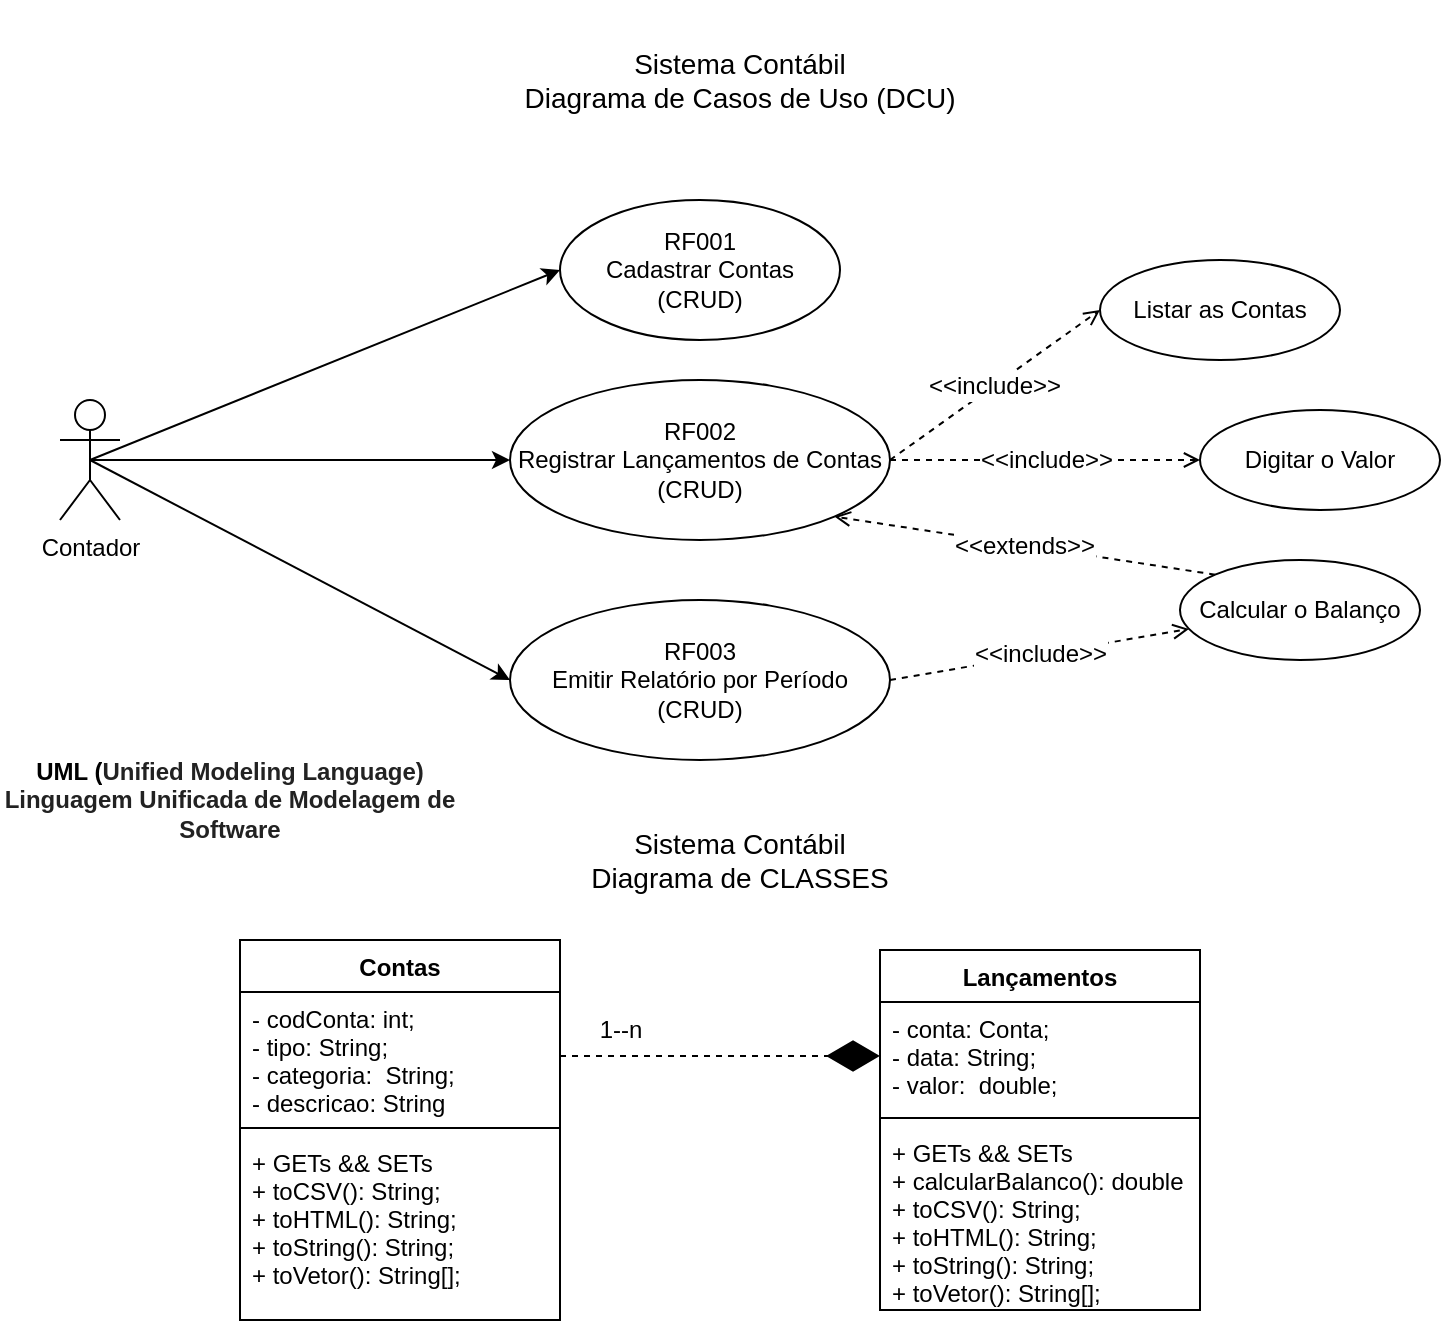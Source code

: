 <mxfile version="13.6.2" type="device"><diagram id="nl8Mfb_YzMpicMV9AHJn" name="Page-1"><mxGraphModel dx="868" dy="450" grid="1" gridSize="10" guides="1" tooltips="1" connect="1" arrows="1" fold="1" page="1" pageScale="1" pageWidth="827" pageHeight="1169" math="0" shadow="0"><root><mxCell id="0"/><mxCell id="1" parent="0"/><mxCell id="ft-fTS0CKnuqMV_DOY0M-9" style="edgeStyle=none;rounded=0;orthogonalLoop=1;jettySize=auto;html=1;exitX=0.5;exitY=0.5;exitDx=0;exitDy=0;exitPerimeter=0;entryX=0;entryY=0.5;entryDx=0;entryDy=0;fontSize=14;" edge="1" parent="1" source="ft-fTS0CKnuqMV_DOY0M-1" target="ft-fTS0CKnuqMV_DOY0M-4"><mxGeometry relative="1" as="geometry"/></mxCell><mxCell id="ft-fTS0CKnuqMV_DOY0M-10" style="edgeStyle=none;rounded=0;orthogonalLoop=1;jettySize=auto;html=1;exitX=0.5;exitY=0.5;exitDx=0;exitDy=0;exitPerimeter=0;entryX=0;entryY=0.5;entryDx=0;entryDy=0;fontSize=14;" edge="1" parent="1" source="ft-fTS0CKnuqMV_DOY0M-1" target="ft-fTS0CKnuqMV_DOY0M-5"><mxGeometry relative="1" as="geometry"/></mxCell><mxCell id="ft-fTS0CKnuqMV_DOY0M-12" style="edgeStyle=none;rounded=0;orthogonalLoop=1;jettySize=auto;html=1;exitX=0.5;exitY=0.5;exitDx=0;exitDy=0;exitPerimeter=0;entryX=0;entryY=0.5;entryDx=0;entryDy=0;fontSize=14;" edge="1" parent="1" source="ft-fTS0CKnuqMV_DOY0M-1" target="ft-fTS0CKnuqMV_DOY0M-11"><mxGeometry relative="1" as="geometry"/></mxCell><mxCell id="ft-fTS0CKnuqMV_DOY0M-1" value="Contador" style="shape=umlActor;verticalLabelPosition=bottom;verticalAlign=top;html=1;" vertex="1" parent="1"><mxGeometry x="80" y="300" width="30" height="60" as="geometry"/></mxCell><mxCell id="ft-fTS0CKnuqMV_DOY0M-2" value="Sistema Contábil&lt;br style=&quot;font-size: 14px;&quot;&gt;Diagrama de Casos de Uso (DCU)" style="text;html=1;strokeColor=none;fillColor=none;align=center;verticalAlign=middle;whiteSpace=wrap;rounded=0;fontSize=14;" vertex="1" parent="1"><mxGeometry x="290" y="100" width="260" height="80" as="geometry"/></mxCell><mxCell id="ft-fTS0CKnuqMV_DOY0M-4" value="RF001&lt;br style=&quot;font-size: 12px;&quot;&gt;Cadastrar Contas&lt;br style=&quot;font-size: 12px;&quot;&gt;(CRUD)" style="ellipse;whiteSpace=wrap;html=1;fontSize=12;" vertex="1" parent="1"><mxGeometry x="330" y="200" width="140" height="70" as="geometry"/></mxCell><mxCell id="ft-fTS0CKnuqMV_DOY0M-13" value="&amp;lt;&amp;lt;include&amp;gt;&amp;gt;" style="edgeStyle=none;rounded=0;orthogonalLoop=1;jettySize=auto;html=1;exitX=1;exitY=0.5;exitDx=0;exitDy=0;entryX=0;entryY=0.5;entryDx=0;entryDy=0;fontSize=12;dashed=1;endArrow=open;endFill=0;" edge="1" parent="1" source="ft-fTS0CKnuqMV_DOY0M-5" target="ft-fTS0CKnuqMV_DOY0M-6"><mxGeometry relative="1" as="geometry"/></mxCell><mxCell id="ft-fTS0CKnuqMV_DOY0M-14" value="&amp;lt;&amp;lt;include&amp;gt;&amp;gt;" style="edgeStyle=none;rounded=0;orthogonalLoop=1;jettySize=auto;html=1;exitX=1;exitY=0.5;exitDx=0;exitDy=0;dashed=1;endArrow=open;endFill=0;fontSize=12;" edge="1" parent="1" source="ft-fTS0CKnuqMV_DOY0M-5" target="ft-fTS0CKnuqMV_DOY0M-7"><mxGeometry relative="1" as="geometry"/></mxCell><mxCell id="ft-fTS0CKnuqMV_DOY0M-5" value="RF002&lt;br style=&quot;font-size: 12px;&quot;&gt;Registrar Lançamentos de Contas&lt;br style=&quot;font-size: 12px;&quot;&gt;(CRUD)" style="ellipse;whiteSpace=wrap;html=1;fontSize=12;" vertex="1" parent="1"><mxGeometry x="305" y="290" width="190" height="80" as="geometry"/></mxCell><mxCell id="ft-fTS0CKnuqMV_DOY0M-6" value="Listar as Contas" style="ellipse;whiteSpace=wrap;html=1;fontSize=12;" vertex="1" parent="1"><mxGeometry x="600" y="230" width="120" height="50" as="geometry"/></mxCell><mxCell id="ft-fTS0CKnuqMV_DOY0M-7" value="Digitar o Valor" style="ellipse;whiteSpace=wrap;html=1;fontSize=12;" vertex="1" parent="1"><mxGeometry x="650" y="305" width="120" height="50" as="geometry"/></mxCell><mxCell id="ft-fTS0CKnuqMV_DOY0M-15" value="&amp;lt;&amp;lt;extends&amp;gt;&amp;gt;" style="edgeStyle=none;rounded=0;orthogonalLoop=1;jettySize=auto;html=1;exitX=0;exitY=0;exitDx=0;exitDy=0;entryX=1;entryY=1;entryDx=0;entryDy=0;dashed=1;endArrow=open;endFill=0;fontSize=12;" edge="1" parent="1" source="ft-fTS0CKnuqMV_DOY0M-8" target="ft-fTS0CKnuqMV_DOY0M-5"><mxGeometry relative="1" as="geometry"/></mxCell><mxCell id="ft-fTS0CKnuqMV_DOY0M-8" value="Calcular o Balanço" style="ellipse;whiteSpace=wrap;html=1;fontSize=12;" vertex="1" parent="1"><mxGeometry x="640" y="380" width="120" height="50" as="geometry"/></mxCell><mxCell id="ft-fTS0CKnuqMV_DOY0M-16" value="&amp;lt;&amp;lt;include&amp;gt;&amp;gt;" style="edgeStyle=none;rounded=0;orthogonalLoop=1;jettySize=auto;html=1;exitX=1;exitY=0.5;exitDx=0;exitDy=0;dashed=1;endArrow=open;endFill=0;fontSize=12;" edge="1" parent="1" source="ft-fTS0CKnuqMV_DOY0M-11" target="ft-fTS0CKnuqMV_DOY0M-8"><mxGeometry relative="1" as="geometry"/></mxCell><mxCell id="ft-fTS0CKnuqMV_DOY0M-11" value="RF003&lt;br style=&quot;font-size: 12px;&quot;&gt;Emitir Relatório por Período&lt;br style=&quot;font-size: 12px;&quot;&gt;(CRUD)" style="ellipse;whiteSpace=wrap;html=1;fontSize=12;" vertex="1" parent="1"><mxGeometry x="305" y="400" width="190" height="80" as="geometry"/></mxCell><mxCell id="ft-fTS0CKnuqMV_DOY0M-17" value="Sistema Contábil&lt;br style=&quot;font-size: 14px&quot;&gt;Diagrama de CLASSES" style="text;html=1;strokeColor=none;fillColor=none;align=center;verticalAlign=middle;whiteSpace=wrap;rounded=0;fontSize=14;" vertex="1" parent="1"><mxGeometry x="290" y="490" width="260" height="80" as="geometry"/></mxCell><mxCell id="ft-fTS0CKnuqMV_DOY0M-18" value="UML (&lt;span style=&quot;color: rgb(34, 34, 34); font-family: arial, sans-serif; font-size: 12px; text-align: left; background-color: rgb(255, 255, 255);&quot;&gt;Unified Modeling Language)&lt;br style=&quot;font-size: 12px;&quot;&gt;Linguagem Unificada de Modelagem de Software&lt;br style=&quot;font-size: 12px;&quot;&gt;&lt;/span&gt;" style="text;html=1;strokeColor=none;fillColor=none;align=center;verticalAlign=middle;whiteSpace=wrap;rounded=0;fontSize=12;fontStyle=1" vertex="1" parent="1"><mxGeometry x="50" y="470" width="230" height="60" as="geometry"/></mxCell><mxCell id="ft-fTS0CKnuqMV_DOY0M-27" value="1--n" style="endArrow=diamondThin;endFill=1;endSize=24;html=1;dashed=1;fontSize=12;exitX=1;exitY=0.5;exitDx=0;exitDy=0;" edge="1" parent="1" source="ft-fTS0CKnuqMV_DOY0M-20" target="ft-fTS0CKnuqMV_DOY0M-24"><mxGeometry x="-0.625" y="13" width="160" relative="1" as="geometry"><mxPoint x="350" y="605" as="sourcePoint"/><mxPoint x="510" y="605" as="targetPoint"/><mxPoint as="offset"/></mxGeometry></mxCell><mxCell id="ft-fTS0CKnuqMV_DOY0M-23" value="Lançamentos" style="swimlane;fontStyle=1;align=center;verticalAlign=top;childLayout=stackLayout;horizontal=1;startSize=26;horizontalStack=0;resizeParent=1;resizeParentMax=0;resizeLast=0;collapsible=1;marginBottom=0;fontSize=12;" vertex="1" parent="1"><mxGeometry x="490" y="575" width="160" height="180" as="geometry"/></mxCell><mxCell id="ft-fTS0CKnuqMV_DOY0M-24" value="- conta: Conta;&#10;- data: String;&#10;- valor:  double;" style="text;strokeColor=none;fillColor=none;align=left;verticalAlign=top;spacingLeft=4;spacingRight=4;overflow=hidden;rotatable=0;points=[[0,0.5],[1,0.5]];portConstraint=eastwest;" vertex="1" parent="ft-fTS0CKnuqMV_DOY0M-23"><mxGeometry y="26" width="160" height="54" as="geometry"/></mxCell><mxCell id="ft-fTS0CKnuqMV_DOY0M-25" value="" style="line;strokeWidth=1;fillColor=none;align=left;verticalAlign=middle;spacingTop=-1;spacingLeft=3;spacingRight=3;rotatable=0;labelPosition=right;points=[];portConstraint=eastwest;" vertex="1" parent="ft-fTS0CKnuqMV_DOY0M-23"><mxGeometry y="80" width="160" height="8" as="geometry"/></mxCell><mxCell id="ft-fTS0CKnuqMV_DOY0M-26" value="+ GETs &amp;&amp; SETs&#10;+ calcularBalanco(): double&#10;+ toCSV(): String;&#10;+ toHTML(): String;&#10;+ toString(): String;&#10;+ toVetor(): String[];" style="text;strokeColor=none;fillColor=none;align=left;verticalAlign=top;spacingLeft=4;spacingRight=4;overflow=hidden;rotatable=0;points=[[0,0.5],[1,0.5]];portConstraint=eastwest;" vertex="1" parent="ft-fTS0CKnuqMV_DOY0M-23"><mxGeometry y="88" width="160" height="92" as="geometry"/></mxCell><mxCell id="ft-fTS0CKnuqMV_DOY0M-19" value="Contas" style="swimlane;fontStyle=1;align=center;verticalAlign=top;childLayout=stackLayout;horizontal=1;startSize=26;horizontalStack=0;resizeParent=1;resizeParentMax=0;resizeLast=0;collapsible=1;marginBottom=0;fontSize=12;" vertex="1" parent="1"><mxGeometry x="170" y="570" width="160" height="190" as="geometry"/></mxCell><mxCell id="ft-fTS0CKnuqMV_DOY0M-20" value="- codConta: int;&#10;- tipo: String;&#10;- categoria:  String;&#10;- descricao: String" style="text;strokeColor=none;fillColor=none;align=left;verticalAlign=top;spacingLeft=4;spacingRight=4;overflow=hidden;rotatable=0;points=[[0,0.5],[1,0.5]];portConstraint=eastwest;" vertex="1" parent="ft-fTS0CKnuqMV_DOY0M-19"><mxGeometry y="26" width="160" height="64" as="geometry"/></mxCell><mxCell id="ft-fTS0CKnuqMV_DOY0M-21" value="" style="line;strokeWidth=1;fillColor=none;align=left;verticalAlign=middle;spacingTop=-1;spacingLeft=3;spacingRight=3;rotatable=0;labelPosition=right;points=[];portConstraint=eastwest;" vertex="1" parent="ft-fTS0CKnuqMV_DOY0M-19"><mxGeometry y="90" width="160" height="8" as="geometry"/></mxCell><mxCell id="ft-fTS0CKnuqMV_DOY0M-22" value="+ GETs &amp;&amp; SETs&#10;+ toCSV(): String;&#10;+ toHTML(): String;&#10;+ toString(): String;&#10;+ toVetor(): String[];" style="text;strokeColor=none;fillColor=none;align=left;verticalAlign=top;spacingLeft=4;spacingRight=4;overflow=hidden;rotatable=0;points=[[0,0.5],[1,0.5]];portConstraint=eastwest;" vertex="1" parent="ft-fTS0CKnuqMV_DOY0M-19"><mxGeometry y="98" width="160" height="92" as="geometry"/></mxCell></root></mxGraphModel></diagram></mxfile>
